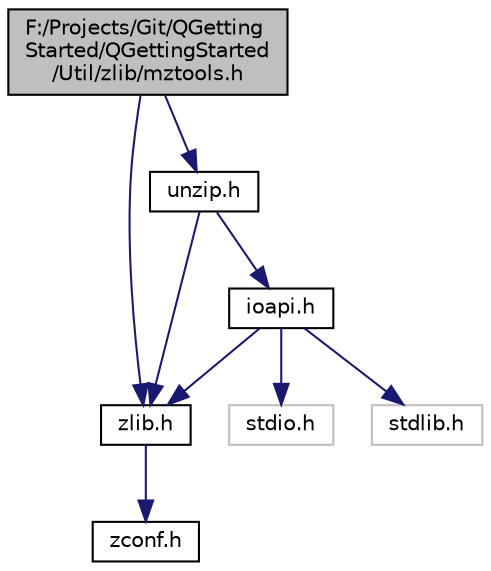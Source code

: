 digraph "F:/Projects/Git/QGettingStarted/QGettingStarted/Util/zlib/mztools.h"
{
  edge [fontname="Helvetica",fontsize="10",labelfontname="Helvetica",labelfontsize="10"];
  node [fontname="Helvetica",fontsize="10",shape=record];
  Node0 [label="F:/Projects/Git/QGetting\lStarted/QGettingStarted\l/Util/zlib/mztools.h",height=0.2,width=0.4,color="black", fillcolor="grey75", style="filled", fontcolor="black"];
  Node0 -> Node1 [color="midnightblue",fontsize="10",style="solid",fontname="Helvetica"];
  Node1 [label="zlib.h",height=0.2,width=0.4,color="black", fillcolor="white", style="filled",URL="$zlib_8h.html"];
  Node1 -> Node2 [color="midnightblue",fontsize="10",style="solid",fontname="Helvetica"];
  Node2 [label="zconf.h",height=0.2,width=0.4,color="black", fillcolor="white", style="filled",URL="$zconf_8h.html"];
  Node0 -> Node3 [color="midnightblue",fontsize="10",style="solid",fontname="Helvetica"];
  Node3 [label="unzip.h",height=0.2,width=0.4,color="black", fillcolor="white", style="filled",URL="$unzip_8h.html"];
  Node3 -> Node1 [color="midnightblue",fontsize="10",style="solid",fontname="Helvetica"];
  Node3 -> Node4 [color="midnightblue",fontsize="10",style="solid",fontname="Helvetica"];
  Node4 [label="ioapi.h",height=0.2,width=0.4,color="black", fillcolor="white", style="filled",URL="$ioapi_8h.html"];
  Node4 -> Node5 [color="midnightblue",fontsize="10",style="solid",fontname="Helvetica"];
  Node5 [label="stdio.h",height=0.2,width=0.4,color="grey75", fillcolor="white", style="filled"];
  Node4 -> Node6 [color="midnightblue",fontsize="10",style="solid",fontname="Helvetica"];
  Node6 [label="stdlib.h",height=0.2,width=0.4,color="grey75", fillcolor="white", style="filled"];
  Node4 -> Node1 [color="midnightblue",fontsize="10",style="solid",fontname="Helvetica"];
}
